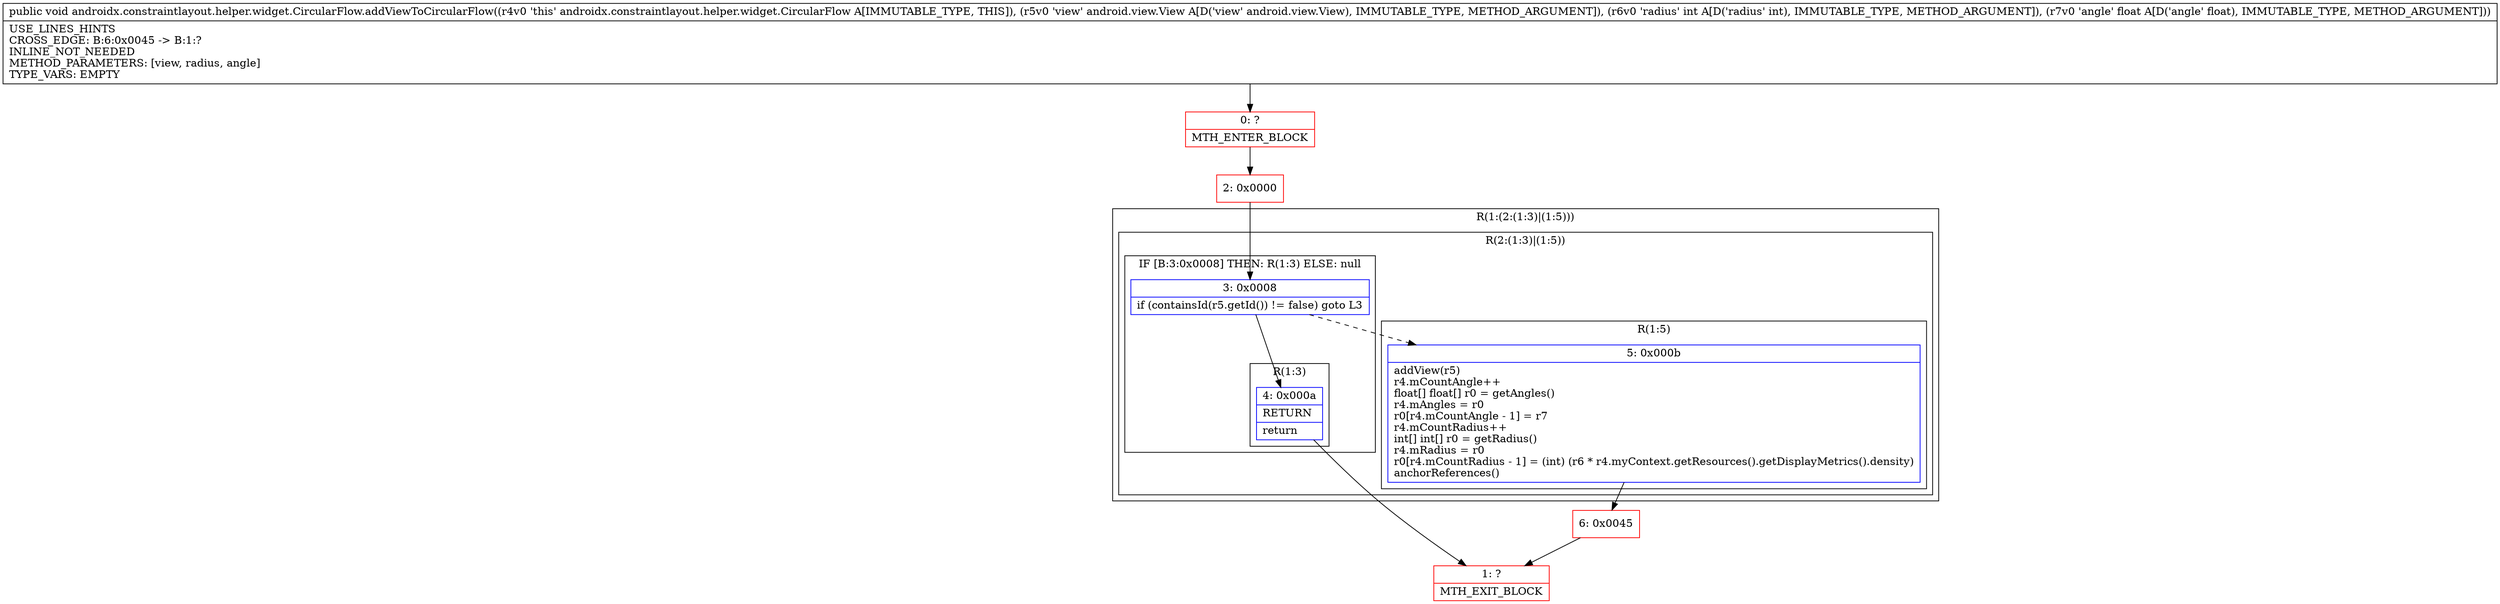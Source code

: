 digraph "CFG forandroidx.constraintlayout.helper.widget.CircularFlow.addViewToCircularFlow(Landroid\/view\/View;IF)V" {
subgraph cluster_Region_887006324 {
label = "R(1:(2:(1:3)|(1:5)))";
node [shape=record,color=blue];
subgraph cluster_Region_715839766 {
label = "R(2:(1:3)|(1:5))";
node [shape=record,color=blue];
subgraph cluster_IfRegion_28442612 {
label = "IF [B:3:0x0008] THEN: R(1:3) ELSE: null";
node [shape=record,color=blue];
Node_3 [shape=record,label="{3\:\ 0x0008|if (containsId(r5.getId()) != false) goto L3\l}"];
subgraph cluster_Region_1954408571 {
label = "R(1:3)";
node [shape=record,color=blue];
Node_4 [shape=record,label="{4\:\ 0x000a|RETURN\l|return\l}"];
}
}
subgraph cluster_Region_1856877508 {
label = "R(1:5)";
node [shape=record,color=blue];
Node_5 [shape=record,label="{5\:\ 0x000b|addView(r5)\lr4.mCountAngle++\lfloat[] float[] r0 = getAngles()\lr4.mAngles = r0\lr0[r4.mCountAngle \- 1] = r7\lr4.mCountRadius++\lint[] int[] r0 = getRadius()\lr4.mRadius = r0\lr0[r4.mCountRadius \- 1] = (int) (r6 * r4.myContext.getResources().getDisplayMetrics().density)\lanchorReferences()\l}"];
}
}
}
Node_0 [shape=record,color=red,label="{0\:\ ?|MTH_ENTER_BLOCK\l}"];
Node_2 [shape=record,color=red,label="{2\:\ 0x0000}"];
Node_1 [shape=record,color=red,label="{1\:\ ?|MTH_EXIT_BLOCK\l}"];
Node_6 [shape=record,color=red,label="{6\:\ 0x0045}"];
MethodNode[shape=record,label="{public void androidx.constraintlayout.helper.widget.CircularFlow.addViewToCircularFlow((r4v0 'this' androidx.constraintlayout.helper.widget.CircularFlow A[IMMUTABLE_TYPE, THIS]), (r5v0 'view' android.view.View A[D('view' android.view.View), IMMUTABLE_TYPE, METHOD_ARGUMENT]), (r6v0 'radius' int A[D('radius' int), IMMUTABLE_TYPE, METHOD_ARGUMENT]), (r7v0 'angle' float A[D('angle' float), IMMUTABLE_TYPE, METHOD_ARGUMENT]))  | USE_LINES_HINTS\lCROSS_EDGE: B:6:0x0045 \-\> B:1:?\lINLINE_NOT_NEEDED\lMETHOD_PARAMETERS: [view, radius, angle]\lTYPE_VARS: EMPTY\l}"];
MethodNode -> Node_0;Node_3 -> Node_4;
Node_3 -> Node_5[style=dashed];
Node_4 -> Node_1;
Node_5 -> Node_6;
Node_0 -> Node_2;
Node_2 -> Node_3;
Node_6 -> Node_1;
}

